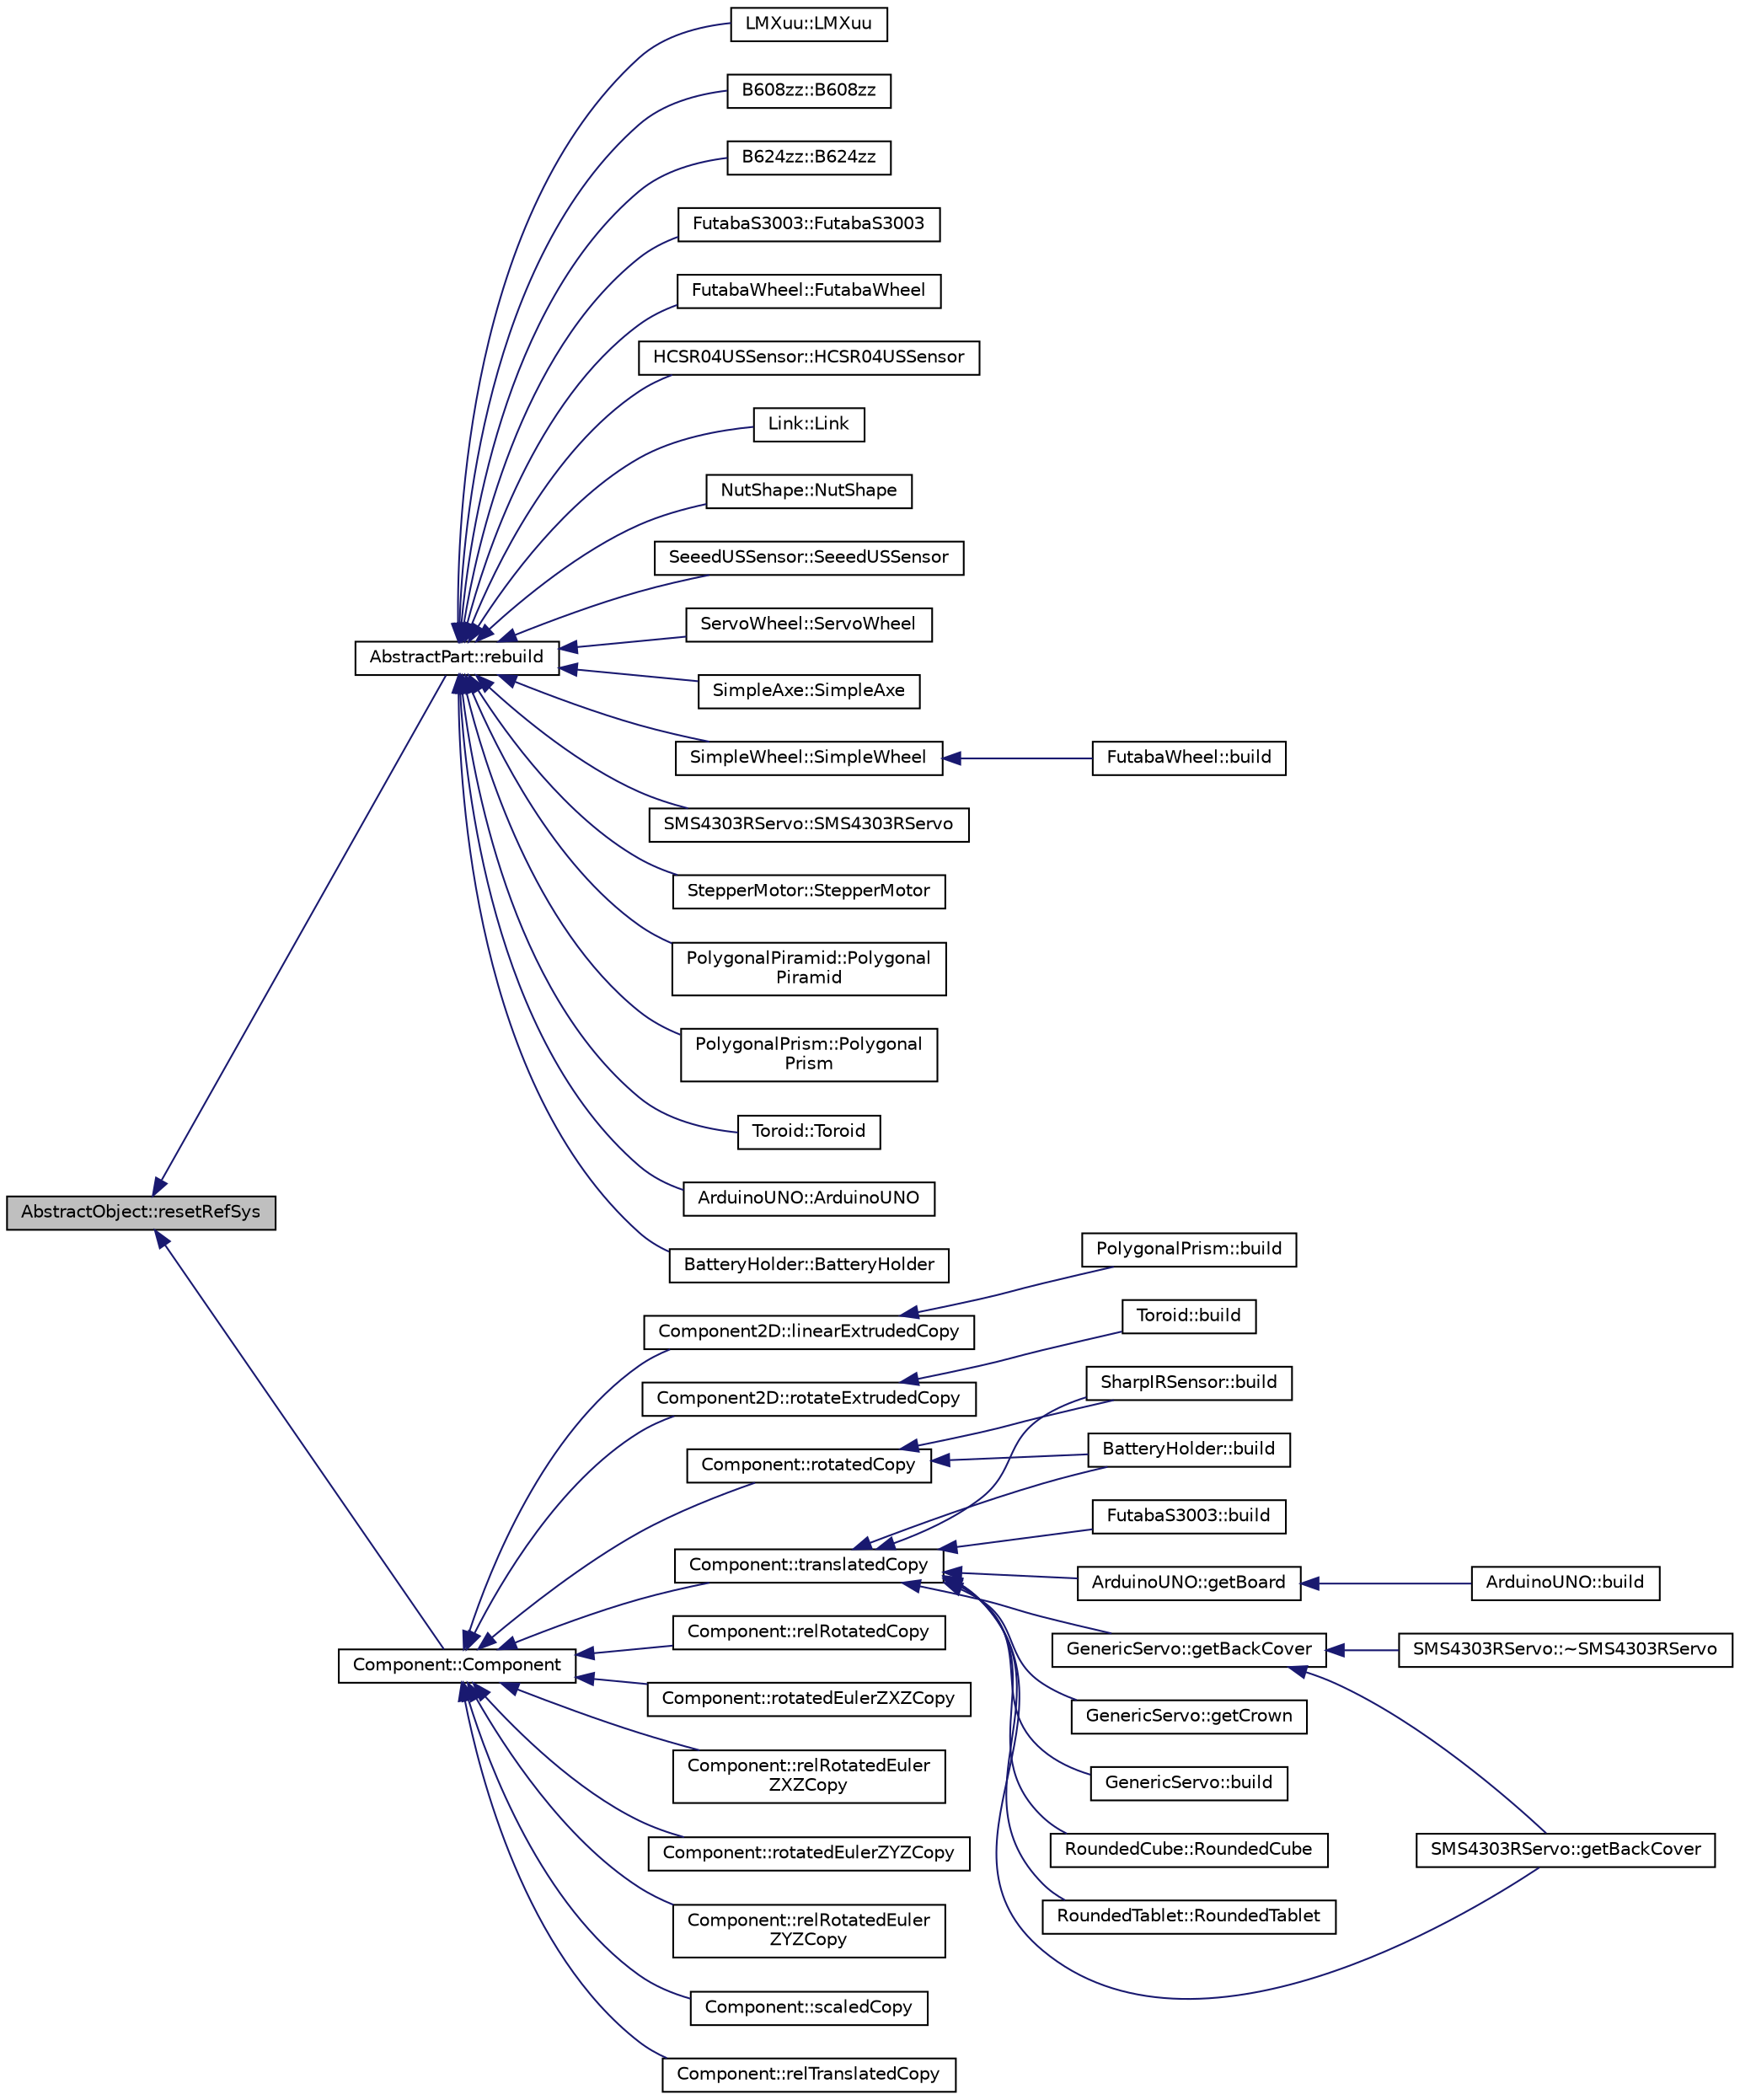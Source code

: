 digraph "AbstractObject::resetRefSys"
{
  edge [fontname="Helvetica",fontsize="10",labelfontname="Helvetica",labelfontsize="10"];
  node [fontname="Helvetica",fontsize="10",shape=record];
  rankdir="LR";
  Node498 [label="AbstractObject::resetRefSys",height=0.2,width=0.4,color="black", fillcolor="grey75", style="filled", fontcolor="black"];
  Node498 -> Node499 [dir="back",color="midnightblue",fontsize="10",style="solid",fontname="Helvetica"];
  Node499 [label="AbstractPart::rebuild",height=0.2,width=0.4,color="black", fillcolor="white", style="filled",URL="$classAbstractPart.html#a06732798fd060a805f89e2a9a66e5368",tooltip="Rebuild the part. "];
  Node499 -> Node500 [dir="back",color="midnightblue",fontsize="10",style="solid",fontname="Helvetica"];
  Node500 [label="PolygonalPiramid::Polygonal\lPiramid",height=0.2,width=0.4,color="black", fillcolor="white", style="filled",URL="$classPolygonalPiramid.html#a4f6eb13466f53fe7f4488feef7a4ecea",tooltip="Default constructor. "];
  Node499 -> Node501 [dir="back",color="midnightblue",fontsize="10",style="solid",fontname="Helvetica"];
  Node501 [label="PolygonalPrism::Polygonal\lPrism",height=0.2,width=0.4,color="black", fillcolor="white", style="filled",URL="$classPolygonalPrism.html#ade8a8f3727734f69193ce138551e0bc7",tooltip="Default constructor. "];
  Node499 -> Node502 [dir="back",color="midnightblue",fontsize="10",style="solid",fontname="Helvetica"];
  Node502 [label="Toroid::Toroid",height=0.2,width=0.4,color="black", fillcolor="white", style="filled",URL="$classToroid.html#a72f8eb10bf54ff1676908153c04a79f9",tooltip="Default constructor. "];
  Node499 -> Node503 [dir="back",color="midnightblue",fontsize="10",style="solid",fontname="Helvetica"];
  Node503 [label="ArduinoUNO::ArduinoUNO",height=0.2,width=0.4,color="black", fillcolor="white", style="filled",URL="$classArduinoUNO.html#abe0b5d6abbe261f6b407bd0704e6c6cc",tooltip="Default constructor. "];
  Node499 -> Node504 [dir="back",color="midnightblue",fontsize="10",style="solid",fontname="Helvetica"];
  Node504 [label="BatteryHolder::BatteryHolder",height=0.2,width=0.4,color="black", fillcolor="white", style="filled",URL="$classBatteryHolder.html#a299b7dd080abb2defb3f4328bea6a806",tooltip="Default constructor. "];
  Node499 -> Node505 [dir="back",color="midnightblue",fontsize="10",style="solid",fontname="Helvetica"];
  Node505 [label="LMXuu::LMXuu",height=0.2,width=0.4,color="black", fillcolor="white", style="filled",URL="$classLMXuu.html#aa3a8c5d9004e2305cbe901382f16a348"];
  Node499 -> Node506 [dir="back",color="midnightblue",fontsize="10",style="solid",fontname="Helvetica"];
  Node506 [label="B608zz::B608zz",height=0.2,width=0.4,color="black", fillcolor="white", style="filled",URL="$classB608zz.html#a003c3a9aad9bf8e67ef7680734c8db2f"];
  Node499 -> Node507 [dir="back",color="midnightblue",fontsize="10",style="solid",fontname="Helvetica"];
  Node507 [label="B624zz::B624zz",height=0.2,width=0.4,color="black", fillcolor="white", style="filled",URL="$classB624zz.html#ae7aee742fe7c3e669c152efa8e5a56ef"];
  Node499 -> Node508 [dir="back",color="midnightblue",fontsize="10",style="solid",fontname="Helvetica"];
  Node508 [label="FutabaS3003::FutabaS3003",height=0.2,width=0.4,color="black", fillcolor="white", style="filled",URL="$classFutabaS3003.html#a83db60aa551d0a2e1b3fb6c955267941",tooltip="Default constructor. "];
  Node499 -> Node509 [dir="back",color="midnightblue",fontsize="10",style="solid",fontname="Helvetica"];
  Node509 [label="FutabaWheel::FutabaWheel",height=0.2,width=0.4,color="black", fillcolor="white", style="filled",URL="$classFutabaWheel.html#a66b9d234afa55569be4cb3704f9f5b96",tooltip="Default constructor. "];
  Node499 -> Node510 [dir="back",color="midnightblue",fontsize="10",style="solid",fontname="Helvetica"];
  Node510 [label="HCSR04USSensor::HCSR04USSensor",height=0.2,width=0.4,color="black", fillcolor="white", style="filled",URL="$classHCSR04USSensor.html#a076e460208c07215e0fe9c4fa0a5c575",tooltip="Default constructor. "];
  Node499 -> Node511 [dir="back",color="midnightblue",fontsize="10",style="solid",fontname="Helvetica"];
  Node511 [label="Link::Link",height=0.2,width=0.4,color="black", fillcolor="white", style="filled",URL="$classLink.html#a141d8c99c09287bf78038a76bd04c8a7",tooltip="Default parametrized constructor. "];
  Node499 -> Node512 [dir="back",color="midnightblue",fontsize="10",style="solid",fontname="Helvetica"];
  Node512 [label="NutShape::NutShape",height=0.2,width=0.4,color="black", fillcolor="white", style="filled",URL="$classNutShape.html#a8e8df969d5821e187b5dbf6c34b8f5a0"];
  Node499 -> Node513 [dir="back",color="midnightblue",fontsize="10",style="solid",fontname="Helvetica"];
  Node513 [label="SeeedUSSensor::SeeedUSSensor",height=0.2,width=0.4,color="black", fillcolor="white", style="filled",URL="$classSeeedUSSensor.html#a45e52fa7288b70fc37144a56a4a2261d",tooltip="Default constructor. "];
  Node499 -> Node514 [dir="back",color="midnightblue",fontsize="10",style="solid",fontname="Helvetica"];
  Node514 [label="ServoWheel::ServoWheel",height=0.2,width=0.4,color="black", fillcolor="white", style="filled",URL="$classServoWheel.html#a34383fed97ca15f865e3cae7959686ea",tooltip="Default constructor. "];
  Node499 -> Node515 [dir="back",color="midnightblue",fontsize="10",style="solid",fontname="Helvetica"];
  Node515 [label="SimpleAxe::SimpleAxe",height=0.2,width=0.4,color="black", fillcolor="white", style="filled",URL="$classSimpleAxe.html#a883c4f608769fb205a17f9ee19cd1fe4",tooltip="Default constructor. "];
  Node499 -> Node516 [dir="back",color="midnightblue",fontsize="10",style="solid",fontname="Helvetica"];
  Node516 [label="SimpleWheel::SimpleWheel",height=0.2,width=0.4,color="black", fillcolor="white", style="filled",URL="$classSimpleWheel.html#a6389334cd0de50de44b30e28423d76c5",tooltip="Default constructor. "];
  Node516 -> Node517 [dir="back",color="midnightblue",fontsize="10",style="solid",fontname="Helvetica"];
  Node517 [label="FutabaWheel::build",height=0.2,width=0.4,color="black", fillcolor="white", style="filled",URL="$classFutabaWheel.html#a6dc7222f040225cbea58a7f52ab51bc1",tooltip="Build the piece. "];
  Node499 -> Node518 [dir="back",color="midnightblue",fontsize="10",style="solid",fontname="Helvetica"];
  Node518 [label="SMS4303RServo::SMS4303RServo",height=0.2,width=0.4,color="black", fillcolor="white", style="filled",URL="$classSMS4303RServo.html#acfd8564d4ccccc50cea937e1fd99b0ff",tooltip="SM-S4303RServoServo. "];
  Node499 -> Node519 [dir="back",color="midnightblue",fontsize="10",style="solid",fontname="Helvetica"];
  Node519 [label="StepperMotor::StepperMotor",height=0.2,width=0.4,color="black", fillcolor="white", style="filled",URL="$classStepperMotor.html#ae24d601aad895acc3bb8511a9efd11d5"];
  Node498 -> Node520 [dir="back",color="midnightblue",fontsize="10",style="solid",fontname="Helvetica"];
  Node520 [label="Component::Component",height=0.2,width=0.4,color="black", fillcolor="white", style="filled",URL="$classComponent.html#a8775db6d1a2c1afc2e77cd3c8f39da6f",tooltip="Default constructor. "];
  Node520 -> Node521 [dir="back",color="midnightblue",fontsize="10",style="solid",fontname="Helvetica"];
  Node521 [label="Component::rotatedCopy",height=0.2,width=0.4,color="black", fillcolor="white", style="filled",URL="$classComponent.html#ad9de437a1628000f65fea65381e4c3d4",tooltip="Rotate the component. "];
  Node521 -> Node522 [dir="back",color="midnightblue",fontsize="10",style="solid",fontname="Helvetica"];
  Node522 [label="BatteryHolder::build",height=0.2,width=0.4,color="black", fillcolor="white", style="filled",URL="$classBatteryHolder.html#a31b5756aae7816ef88986302ec12303c",tooltip="Build the piece. "];
  Node521 -> Node523 [dir="back",color="midnightblue",fontsize="10",style="solid",fontname="Helvetica"];
  Node523 [label="SharpIRSensor::build",height=0.2,width=0.4,color="black", fillcolor="white", style="filled",URL="$classSharpIRSensor.html#a9358ae89493f89e94ecf763fa4f2f542",tooltip="Build the piece. "];
  Node520 -> Node524 [dir="back",color="midnightblue",fontsize="10",style="solid",fontname="Helvetica"];
  Node524 [label="Component::relRotatedCopy",height=0.2,width=0.4,color="black", fillcolor="white", style="filled",URL="$classComponent.html#ac55c1d200c06a40b1093e7c1874a81ea",tooltip="Rotate the component around its local reference system. "];
  Node520 -> Node525 [dir="back",color="midnightblue",fontsize="10",style="solid",fontname="Helvetica"];
  Node525 [label="Component::rotatedEulerZXZCopy",height=0.2,width=0.4,color="black", fillcolor="white", style="filled",URL="$classComponent.html#a356ba279ad0e9897f67c55bcebc56cd1",tooltip="Rotate a copy of the component with Euler Angles ZX&#39;Z&#39;&#39;. "];
  Node520 -> Node526 [dir="back",color="midnightblue",fontsize="10",style="solid",fontname="Helvetica"];
  Node526 [label="Component::relRotatedEuler\lZXZCopy",height=0.2,width=0.4,color="black", fillcolor="white", style="filled",URL="$classComponent.html#aed22d90f781e4775efe024cf2bc63541",tooltip="Rotate a copy of the component with Euler Angles ZX&#39;Z&#39;&#39; around its local reference system..."];
  Node520 -> Node527 [dir="back",color="midnightblue",fontsize="10",style="solid",fontname="Helvetica"];
  Node527 [label="Component::rotatedEulerZYZCopy",height=0.2,width=0.4,color="black", fillcolor="white", style="filled",URL="$classComponent.html#a1ad2043bd3b91ad39cf671b6c7becfa5",tooltip="Rotate a copy of the component with Euler Angles ZX&#39;Z&#39;&#39;. "];
  Node520 -> Node528 [dir="back",color="midnightblue",fontsize="10",style="solid",fontname="Helvetica"];
  Node528 [label="Component::relRotatedEuler\lZYZCopy",height=0.2,width=0.4,color="black", fillcolor="white", style="filled",URL="$classComponent.html#a8aa8baded83e217655004ea955e53379",tooltip="Rotate a copy of the component with Euler Angles ZX&#39;Z&#39;&#39; around its local reference system..."];
  Node520 -> Node529 [dir="back",color="midnightblue",fontsize="10",style="solid",fontname="Helvetica"];
  Node529 [label="Component::scaledCopy",height=0.2,width=0.4,color="black", fillcolor="white", style="filled",URL="$classComponent.html#a853c001d28ae2fb75e088632265a0e1e",tooltip="Scale the component. "];
  Node520 -> Node530 [dir="back",color="midnightblue",fontsize="10",style="solid",fontname="Helvetica"];
  Node530 [label="Component::translatedCopy",height=0.2,width=0.4,color="black", fillcolor="white", style="filled",URL="$classComponent.html#a9b25cc8e1420561130218b7c360eab67",tooltip="Translate the component. "];
  Node530 -> Node531 [dir="back",color="midnightblue",fontsize="10",style="solid",fontname="Helvetica"];
  Node531 [label="RoundedCube::RoundedCube",height=0.2,width=0.4,color="black", fillcolor="white", style="filled",URL="$classRoundedCube.html#ad0ba2fd7d94c9b93a559bb36ab5787bf",tooltip="Constructor. "];
  Node530 -> Node532 [dir="back",color="midnightblue",fontsize="10",style="solid",fontname="Helvetica"];
  Node532 [label="RoundedTablet::RoundedTablet",height=0.2,width=0.4,color="black", fillcolor="white", style="filled",URL="$classRoundedTablet.html#acb7bd8292117dbfba2b14e928a5f1d1e",tooltip="Constructor. "];
  Node530 -> Node533 [dir="back",color="midnightblue",fontsize="10",style="solid",fontname="Helvetica"];
  Node533 [label="ArduinoUNO::getBoard",height=0.2,width=0.4,color="black", fillcolor="white", style="filled",URL="$classArduinoUNO.html#a2765f8e142d0668f66270d15dfb30296",tooltip="returns a component only with the board "];
  Node533 -> Node534 [dir="back",color="midnightblue",fontsize="10",style="solid",fontname="Helvetica"];
  Node534 [label="ArduinoUNO::build",height=0.2,width=0.4,color="black", fillcolor="white", style="filled",URL="$classArduinoUNO.html#a3f36db05b8094951b6a0372fae99e390",tooltip="Build the piece. "];
  Node530 -> Node522 [dir="back",color="midnightblue",fontsize="10",style="solid",fontname="Helvetica"];
  Node530 -> Node535 [dir="back",color="midnightblue",fontsize="10",style="solid",fontname="Helvetica"];
  Node535 [label="FutabaS3003::build",height=0.2,width=0.4,color="black", fillcolor="white", style="filled",URL="$classFutabaS3003.html#a780e4ad25476f3d7962675c1b5e4fb03",tooltip="Build the piece. "];
  Node530 -> Node536 [dir="back",color="midnightblue",fontsize="10",style="solid",fontname="Helvetica"];
  Node536 [label="GenericServo::getBackCover",height=0.2,width=0.4,color="black", fillcolor="white", style="filled",URL="$classGenericServo.html#a93fe47b0ebffbe1c9c71e190fe92736c",tooltip="getBackCover "];
  Node536 -> Node537 [dir="back",color="midnightblue",fontsize="10",style="solid",fontname="Helvetica"];
  Node537 [label="SMS4303RServo::getBackCover",height=0.2,width=0.4,color="black", fillcolor="white", style="filled",URL="$classSMS4303RServo.html#aeec1aa712c347da1a5fe9ece738a9bdc",tooltip="getBackCover "];
  Node536 -> Node538 [dir="back",color="midnightblue",fontsize="10",style="solid",fontname="Helvetica"];
  Node538 [label="SMS4303RServo::~SMS4303RServo",height=0.2,width=0.4,color="black", fillcolor="white", style="filled",URL="$classSMS4303RServo.html#aac97a19841450ef1d51154c0e4c160bb",tooltip="Default destructor. "];
  Node530 -> Node539 [dir="back",color="midnightblue",fontsize="10",style="solid",fontname="Helvetica"];
  Node539 [label="GenericServo::getCrown",height=0.2,width=0.4,color="black", fillcolor="white", style="filled",URL="$classGenericServo.html#a495d0b7ab36c079972c4702359c5ec76",tooltip="returns a component only with the crown "];
  Node530 -> Node540 [dir="back",color="midnightblue",fontsize="10",style="solid",fontname="Helvetica"];
  Node540 [label="GenericServo::build",height=0.2,width=0.4,color="black", fillcolor="white", style="filled",URL="$classGenericServo.html#a278c702f6e1e6ab5dc2d05964f3d14eb",tooltip="Build the piece. "];
  Node530 -> Node523 [dir="back",color="midnightblue",fontsize="10",style="solid",fontname="Helvetica"];
  Node530 -> Node537 [dir="back",color="midnightblue",fontsize="10",style="solid",fontname="Helvetica"];
  Node520 -> Node541 [dir="back",color="midnightblue",fontsize="10",style="solid",fontname="Helvetica"];
  Node541 [label="Component::relTranslatedCopy",height=0.2,width=0.4,color="black", fillcolor="white", style="filled",URL="$classComponent.html#ae38d7d4bc776ce28cd7a3811a262d0ed",tooltip="Translate the component wrt. to its local reference system. "];
  Node520 -> Node542 [dir="back",color="midnightblue",fontsize="10",style="solid",fontname="Helvetica"];
  Node542 [label="Component2D::linearExtrudedCopy",height=0.2,width=0.4,color="black", fillcolor="white", style="filled",URL="$classComponent2D.html#af1a08fb02dcf5453904a94375a43d850",tooltip="Linear extrude the component. "];
  Node542 -> Node543 [dir="back",color="midnightblue",fontsize="10",style="solid",fontname="Helvetica"];
  Node543 [label="PolygonalPrism::build",height=0.2,width=0.4,color="black", fillcolor="white", style="filled",URL="$classPolygonalPrism.html#a3915dd262cd305a5212b01dcb6494d04",tooltip="Build the piece. "];
  Node520 -> Node544 [dir="back",color="midnightblue",fontsize="10",style="solid",fontname="Helvetica"];
  Node544 [label="Component2D::rotateExtrudedCopy",height=0.2,width=0.4,color="black", fillcolor="white", style="filled",URL="$classComponent2D.html#a198370c81a1f9f00aa14850baf89458f",tooltip="Rotate extrude the component. "];
  Node544 -> Node545 [dir="back",color="midnightblue",fontsize="10",style="solid",fontname="Helvetica"];
  Node545 [label="Toroid::build",height=0.2,width=0.4,color="black", fillcolor="white", style="filled",URL="$classToroid.html#a1f536ca45b977d2b16caddcfac37e8f2",tooltip="Build the piece. "];
}

